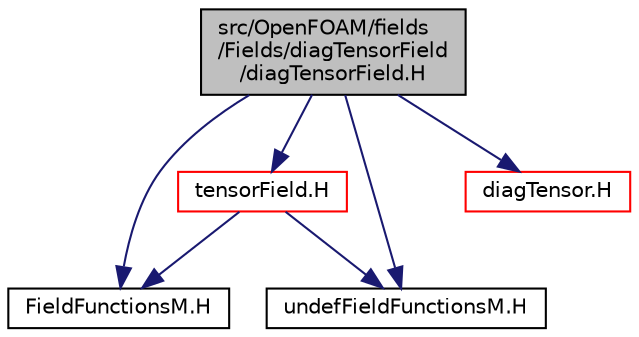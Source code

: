 digraph "src/OpenFOAM/fields/Fields/diagTensorField/diagTensorField.H"
{
  bgcolor="transparent";
  edge [fontname="Helvetica",fontsize="10",labelfontname="Helvetica",labelfontsize="10"];
  node [fontname="Helvetica",fontsize="10",shape=record];
  Node1 [label="src/OpenFOAM/fields\l/Fields/diagTensorField\l/diagTensorField.H",height=0.2,width=0.4,color="black", fillcolor="grey75", style="filled", fontcolor="black"];
  Node1 -> Node2 [color="midnightblue",fontsize="10",style="solid",fontname="Helvetica"];
  Node2 [label="tensorField.H",height=0.2,width=0.4,color="red",URL="$a08150.html"];
  Node2 -> Node3 [color="midnightblue",fontsize="10",style="solid",fontname="Helvetica"];
  Node3 [label="FieldFunctionsM.H",height=0.2,width=0.4,color="black",URL="$a08107.html",tooltip="High performance macro functions for Field<Type> algebra. These expand using either array element acc..."];
  Node2 -> Node4 [color="midnightblue",fontsize="10",style="solid",fontname="Helvetica"];
  Node4 [label="undefFieldFunctionsM.H",height=0.2,width=0.4,color="black",URL="$a08113.html"];
  Node1 -> Node5 [color="midnightblue",fontsize="10",style="solid",fontname="Helvetica"];
  Node5 [label="diagTensor.H",height=0.2,width=0.4,color="red",URL="$a08993.html"];
  Node1 -> Node3 [color="midnightblue",fontsize="10",style="solid",fontname="Helvetica"];
  Node1 -> Node4 [color="midnightblue",fontsize="10",style="solid",fontname="Helvetica"];
}
